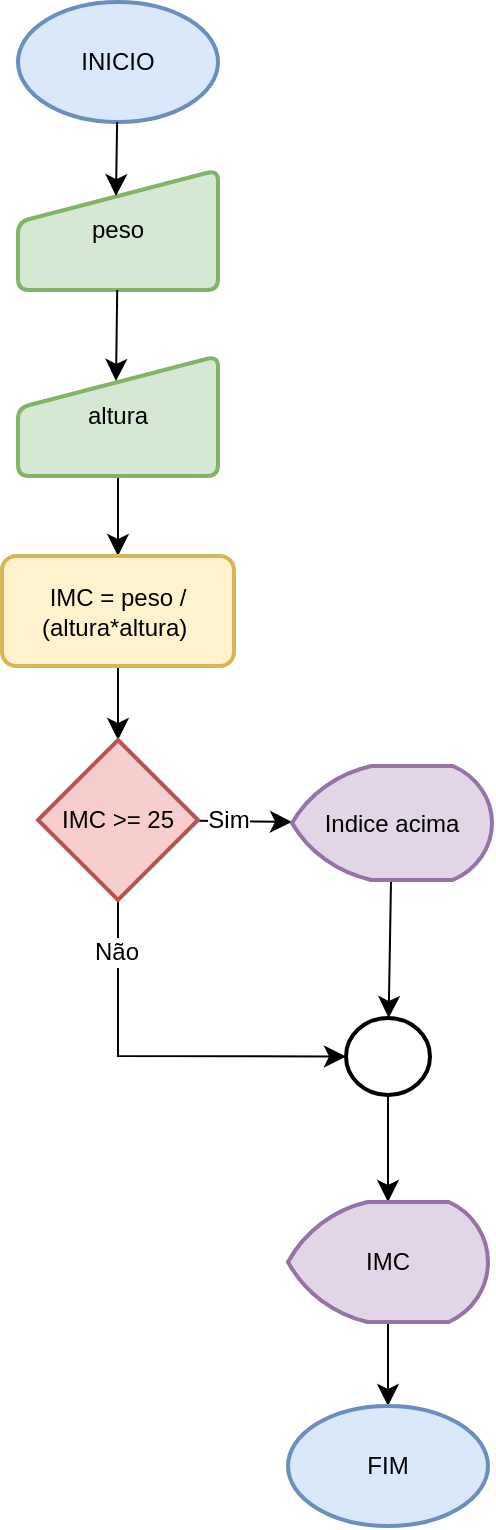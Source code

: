 <mxfile version="25.0.3">
  <diagram name="Página-1" id="oXNoQNpikHi4yJ0ThC7W">
    <mxGraphModel dx="1588" dy="1446" grid="0" gridSize="10" guides="1" tooltips="1" connect="1" arrows="1" fold="1" page="0" pageScale="1" pageWidth="827" pageHeight="1169" math="0" shadow="0">
      <root>
        <mxCell id="0" />
        <mxCell id="1" parent="0" />
        <mxCell id="Q8CfhYJSHqm0Wh069_s3-3" value="INICIO" style="strokeWidth=2;html=1;shape=mxgraph.flowchart.start_1;whiteSpace=wrap;fillColor=#dae8fc;strokeColor=#6c8ebf;" vertex="1" parent="1">
          <mxGeometry x="204" y="-25" width="100" height="60" as="geometry" />
        </mxCell>
        <mxCell id="Q8CfhYJSHqm0Wh069_s3-4" value="peso" style="html=1;strokeWidth=2;shape=manualInput;whiteSpace=wrap;rounded=1;size=26;arcSize=11;fillColor=#d5e8d4;strokeColor=#82b366;" vertex="1" parent="1">
          <mxGeometry x="204" y="59" width="100" height="60" as="geometry" />
        </mxCell>
        <mxCell id="Q8CfhYJSHqm0Wh069_s3-12" value="" style="edgeStyle=none;curved=1;rounded=0;orthogonalLoop=1;jettySize=auto;html=1;fontSize=12;startSize=8;endSize=8;" edge="1" parent="1" source="Q8CfhYJSHqm0Wh069_s3-5" target="Q8CfhYJSHqm0Wh069_s3-6">
          <mxGeometry relative="1" as="geometry" />
        </mxCell>
        <mxCell id="Q8CfhYJSHqm0Wh069_s3-5" value="&lt;div&gt;altura&lt;/div&gt;" style="html=1;strokeWidth=2;shape=manualInput;whiteSpace=wrap;rounded=1;size=26;arcSize=11;fillColor=#d5e8d4;strokeColor=#82b366;" vertex="1" parent="1">
          <mxGeometry x="204" y="152" width="100" height="60" as="geometry" />
        </mxCell>
        <mxCell id="Q8CfhYJSHqm0Wh069_s3-25" value="" style="edgeStyle=none;curved=1;rounded=0;orthogonalLoop=1;jettySize=auto;html=1;fontSize=12;startSize=8;endSize=8;" edge="1" parent="1" source="Q8CfhYJSHqm0Wh069_s3-6" target="Q8CfhYJSHqm0Wh069_s3-22">
          <mxGeometry relative="1" as="geometry" />
        </mxCell>
        <mxCell id="Q8CfhYJSHqm0Wh069_s3-6" value="IMC = peso / (altura*altura)&amp;nbsp;" style="rounded=1;whiteSpace=wrap;html=1;absoluteArcSize=1;arcSize=14;strokeWidth=2;fillColor=#fff2cc;strokeColor=#d6b656;" vertex="1" parent="1">
          <mxGeometry x="196" y="252" width="116" height="55" as="geometry" />
        </mxCell>
        <mxCell id="Q8CfhYJSHqm0Wh069_s3-8" style="edgeStyle=none;curved=1;rounded=0;orthogonalLoop=1;jettySize=auto;html=1;fontSize=12;startSize=8;endSize=8;entryX=0.49;entryY=0.217;entryDx=0;entryDy=0;entryPerimeter=0;" edge="1" parent="1" source="Q8CfhYJSHqm0Wh069_s3-3" target="Q8CfhYJSHqm0Wh069_s3-4">
          <mxGeometry relative="1" as="geometry">
            <mxPoint x="253" y="78" as="targetPoint" />
          </mxGeometry>
        </mxCell>
        <mxCell id="Q8CfhYJSHqm0Wh069_s3-11" style="edgeStyle=none;curved=1;rounded=0;orthogonalLoop=1;jettySize=auto;html=1;entryX=0.49;entryY=0.208;entryDx=0;entryDy=0;entryPerimeter=0;fontSize=12;startSize=8;endSize=8;" edge="1" parent="1" source="Q8CfhYJSHqm0Wh069_s3-4" target="Q8CfhYJSHqm0Wh069_s3-5">
          <mxGeometry relative="1" as="geometry" />
        </mxCell>
        <mxCell id="Q8CfhYJSHqm0Wh069_s3-26" value="" style="edgeStyle=none;curved=1;rounded=0;orthogonalLoop=1;jettySize=auto;html=1;fontSize=12;startSize=8;endSize=8;" edge="1" parent="1" source="Q8CfhYJSHqm0Wh069_s3-22" target="Q8CfhYJSHqm0Wh069_s3-24">
          <mxGeometry relative="1" as="geometry" />
        </mxCell>
        <mxCell id="Q8CfhYJSHqm0Wh069_s3-35" value="Sim" style="edgeLabel;html=1;align=center;verticalAlign=middle;resizable=0;points=[];fontSize=12;" vertex="1" connectable="0" parent="Q8CfhYJSHqm0Wh069_s3-26">
          <mxGeometry x="-0.356" y="1" relative="1" as="geometry">
            <mxPoint as="offset" />
          </mxGeometry>
        </mxCell>
        <mxCell id="Q8CfhYJSHqm0Wh069_s3-30" style="edgeStyle=none;curved=0;rounded=0;orthogonalLoop=1;jettySize=auto;html=1;exitX=0.5;exitY=1;exitDx=0;exitDy=0;entryX=0;entryY=0.5;entryDx=0;entryDy=0;fontSize=12;startSize=8;endSize=8;" edge="1" parent="1" source="Q8CfhYJSHqm0Wh069_s3-22" target="Q8CfhYJSHqm0Wh069_s3-27">
          <mxGeometry relative="1" as="geometry">
            <Array as="points">
              <mxPoint x="254" y="502" />
            </Array>
          </mxGeometry>
        </mxCell>
        <mxCell id="Q8CfhYJSHqm0Wh069_s3-34" value="Não" style="edgeLabel;html=1;align=center;verticalAlign=middle;resizable=0;points=[];fontSize=12;" vertex="1" connectable="0" parent="Q8CfhYJSHqm0Wh069_s3-30">
          <mxGeometry x="-0.72" y="-1" relative="1" as="geometry">
            <mxPoint y="-1" as="offset" />
          </mxGeometry>
        </mxCell>
        <mxCell id="Q8CfhYJSHqm0Wh069_s3-22" value="IMC &amp;gt;= 25" style="rhombus;whiteSpace=wrap;html=1;strokeWidth=2;fillColor=#f8cecc;strokeColor=#b85450;" vertex="1" parent="1">
          <mxGeometry x="214" y="344" width="80" height="80" as="geometry" />
        </mxCell>
        <mxCell id="Q8CfhYJSHqm0Wh069_s3-28" value="" style="edgeStyle=none;curved=1;rounded=0;orthogonalLoop=1;jettySize=auto;html=1;fontSize=12;startSize=8;endSize=8;" edge="1" parent="1" source="Q8CfhYJSHqm0Wh069_s3-24" target="Q8CfhYJSHqm0Wh069_s3-27">
          <mxGeometry relative="1" as="geometry" />
        </mxCell>
        <mxCell id="Q8CfhYJSHqm0Wh069_s3-24" value="Indice acima" style="strokeWidth=2;html=1;shape=mxgraph.flowchart.display;whiteSpace=wrap;fillColor=#e1d5e7;strokeColor=#9673a6;" vertex="1" parent="1">
          <mxGeometry x="341" y="357" width="100" height="57" as="geometry" />
        </mxCell>
        <mxCell id="Q8CfhYJSHqm0Wh069_s3-37" value="" style="edgeStyle=none;curved=1;rounded=0;orthogonalLoop=1;jettySize=auto;html=1;fontSize=12;startSize=8;endSize=8;" edge="1" parent="1" source="Q8CfhYJSHqm0Wh069_s3-27" target="Q8CfhYJSHqm0Wh069_s3-36">
          <mxGeometry relative="1" as="geometry" />
        </mxCell>
        <mxCell id="Q8CfhYJSHqm0Wh069_s3-27" value="" style="ellipse;whiteSpace=wrap;html=1;strokeWidth=2;" vertex="1" parent="1">
          <mxGeometry x="368" y="483" width="42" height="38.5" as="geometry" />
        </mxCell>
        <mxCell id="Q8CfhYJSHqm0Wh069_s3-41" value="" style="edgeStyle=none;curved=1;rounded=0;orthogonalLoop=1;jettySize=auto;html=1;fontSize=12;startSize=8;endSize=8;" edge="1" parent="1" source="Q8CfhYJSHqm0Wh069_s3-36" target="Q8CfhYJSHqm0Wh069_s3-40">
          <mxGeometry relative="1" as="geometry" />
        </mxCell>
        <mxCell id="Q8CfhYJSHqm0Wh069_s3-36" value="IMC" style="strokeWidth=2;html=1;shape=mxgraph.flowchart.display;whiteSpace=wrap;fillColor=#e1d5e7;strokeColor=#9673a6;" vertex="1" parent="1">
          <mxGeometry x="339" y="575" width="100" height="60" as="geometry" />
        </mxCell>
        <mxCell id="Q8CfhYJSHqm0Wh069_s3-40" value="FIM" style="strokeWidth=2;html=1;shape=mxgraph.flowchart.start_1;whiteSpace=wrap;fillColor=#dae8fc;strokeColor=#6c8ebf;" vertex="1" parent="1">
          <mxGeometry x="339" y="677" width="100" height="60" as="geometry" />
        </mxCell>
      </root>
    </mxGraphModel>
  </diagram>
</mxfile>
